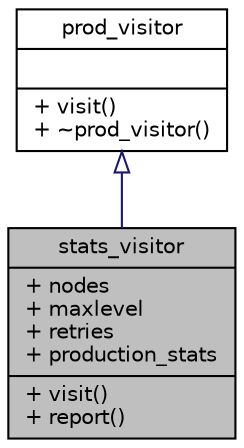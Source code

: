 digraph "stats_visitor"
{
 // LATEX_PDF_SIZE
  edge [fontname="Helvetica",fontsize="10",labelfontname="Helvetica",labelfontsize="10"];
  node [fontname="Helvetica",fontsize="10",shape=record];
  Node1 [label="{stats_visitor\n|+ nodes\l+ maxlevel\l+ retries\l+ production_stats\l|+ visit()\l+ report()\l}",height=0.2,width=0.4,color="black", fillcolor="grey75", style="filled", fontcolor="black",tooltip=" "];
  Node2 -> Node1 [dir="back",color="midnightblue",fontsize="10",style="solid",arrowtail="onormal",fontname="Helvetica"];
  Node2 [label="{prod_visitor\n||+ visit()\l+ ~prod_visitor()\l}",height=0.2,width=0.4,color="black", fillcolor="white", style="filled",URL="$structprod__visitor.html",tooltip="Base class for walking the AST."];
}
